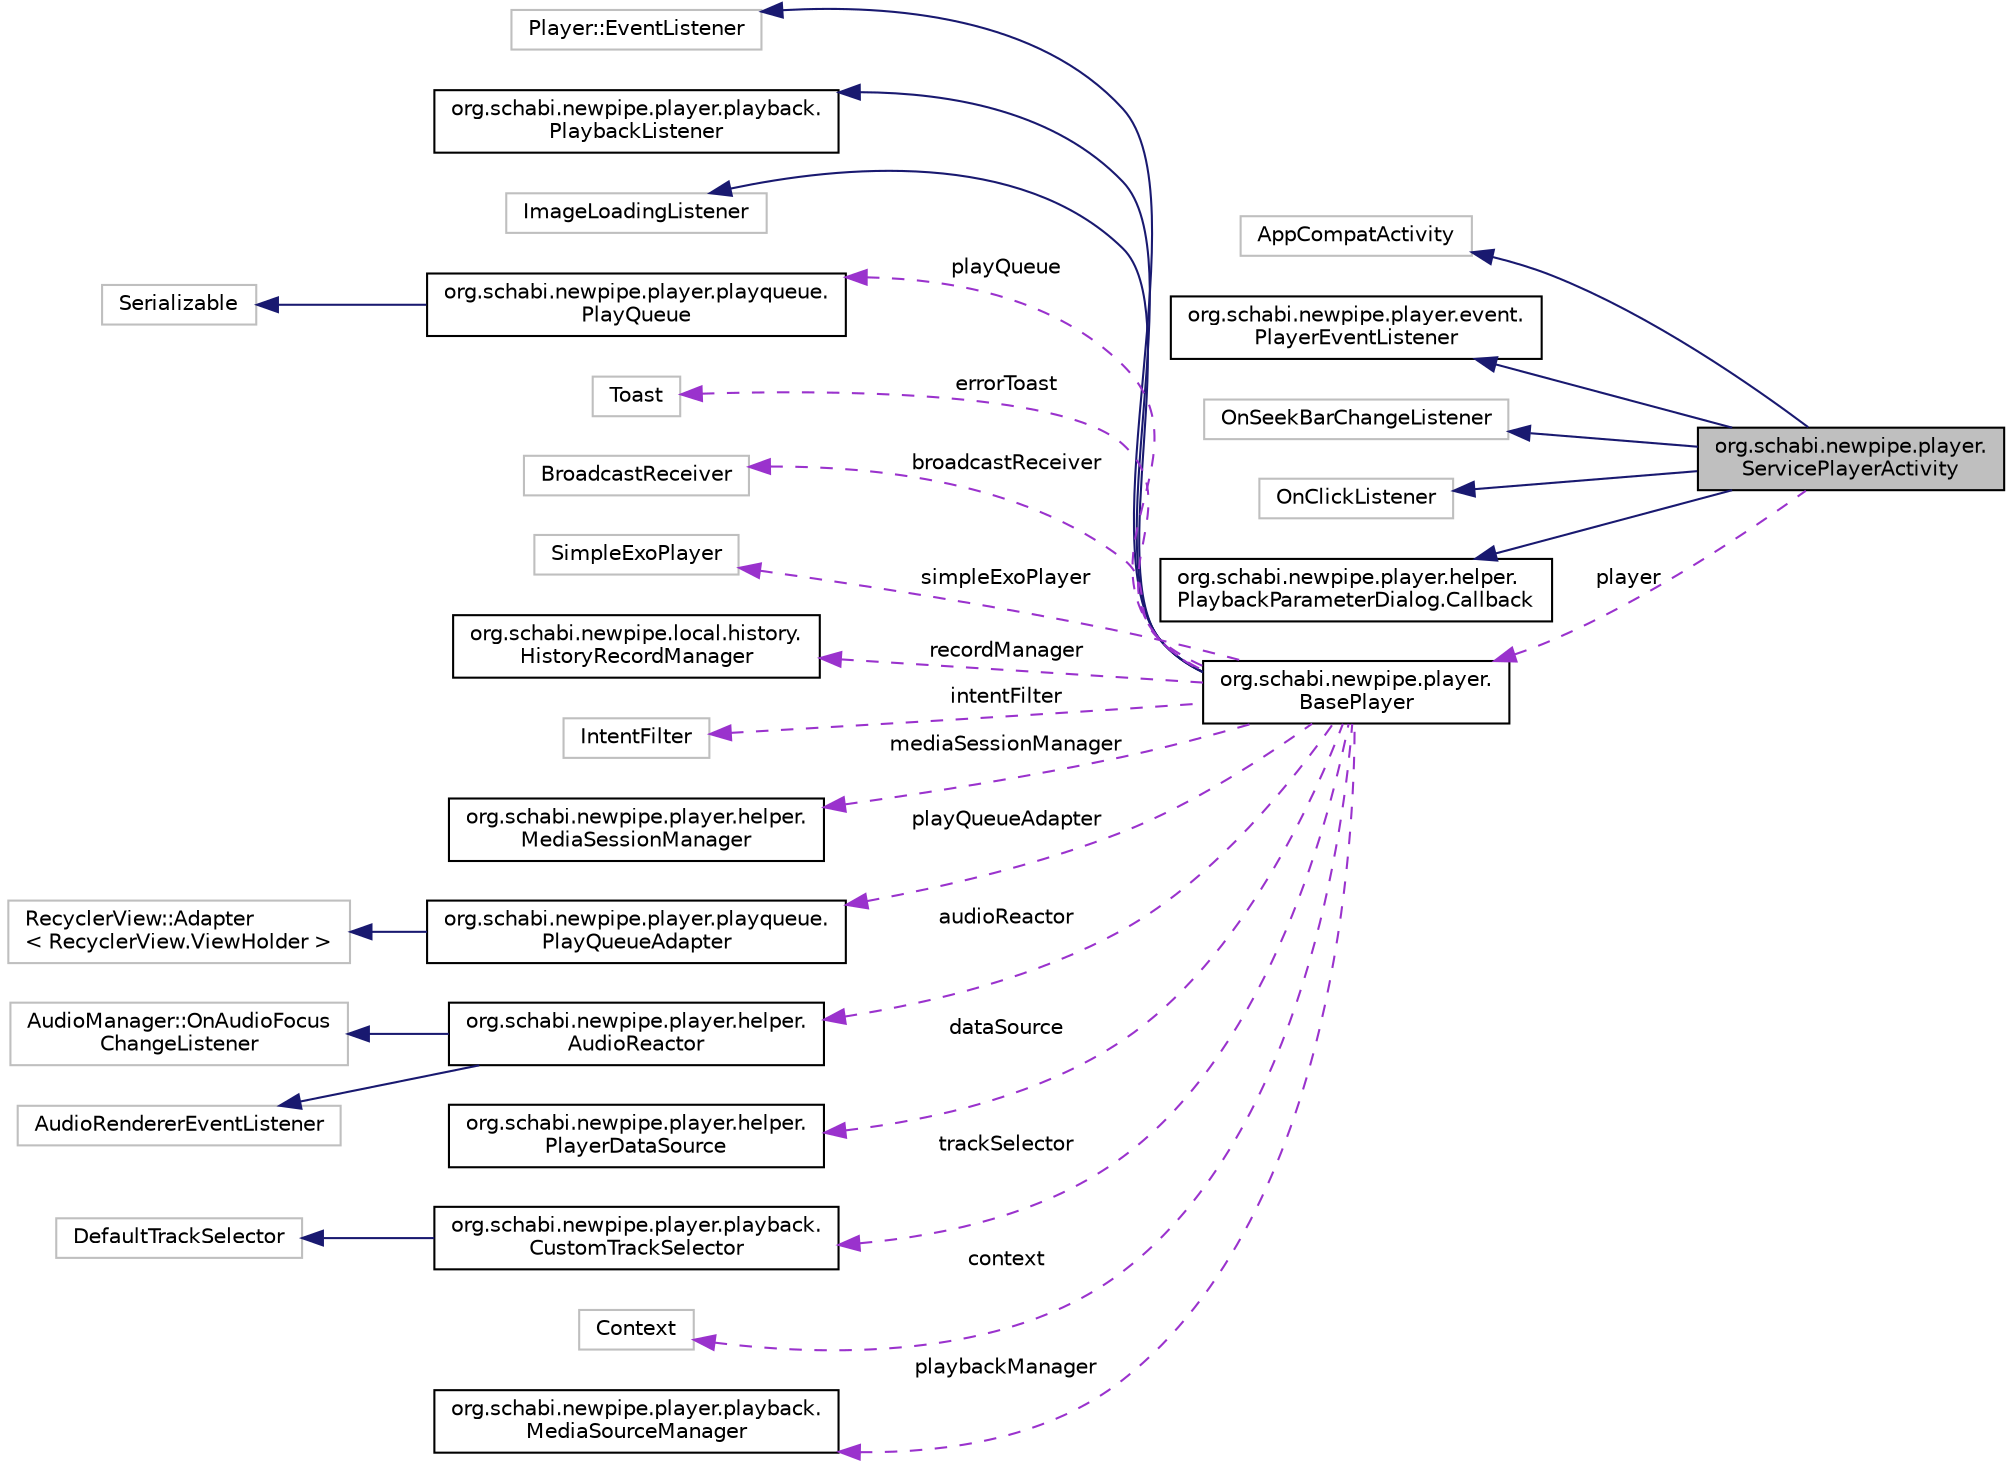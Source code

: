 digraph "org.schabi.newpipe.player.ServicePlayerActivity"
{
 // LATEX_PDF_SIZE
  edge [fontname="Helvetica",fontsize="10",labelfontname="Helvetica",labelfontsize="10"];
  node [fontname="Helvetica",fontsize="10",shape=record];
  rankdir="LR";
  Node8 [label="org.schabi.newpipe.player.\lServicePlayerActivity",height=0.2,width=0.4,color="black", fillcolor="grey75", style="filled", fontcolor="black",tooltip=" "];
  Node9 -> Node8 [dir="back",color="midnightblue",fontsize="10",style="solid",fontname="Helvetica"];
  Node9 [label="AppCompatActivity",height=0.2,width=0.4,color="grey75", fillcolor="white", style="filled",tooltip=" "];
  Node10 -> Node8 [dir="back",color="midnightblue",fontsize="10",style="solid",fontname="Helvetica"];
  Node10 [label="org.schabi.newpipe.player.event.\lPlayerEventListener",height=0.2,width=0.4,color="black", fillcolor="white", style="filled",URL="$interfaceorg_1_1schabi_1_1newpipe_1_1player_1_1event_1_1_player_event_listener.html",tooltip=" "];
  Node11 -> Node8 [dir="back",color="midnightblue",fontsize="10",style="solid",fontname="Helvetica"];
  Node11 [label="OnSeekBarChangeListener",height=0.2,width=0.4,color="grey75", fillcolor="white", style="filled",tooltip=" "];
  Node12 -> Node8 [dir="back",color="midnightblue",fontsize="10",style="solid",fontname="Helvetica"];
  Node12 [label="OnClickListener",height=0.2,width=0.4,color="grey75", fillcolor="white", style="filled",tooltip=" "];
  Node13 -> Node8 [dir="back",color="midnightblue",fontsize="10",style="solid",fontname="Helvetica"];
  Node13 [label="org.schabi.newpipe.player.helper.\lPlaybackParameterDialog.Callback",height=0.2,width=0.4,color="black", fillcolor="white", style="filled",URL="$interfaceorg_1_1schabi_1_1newpipe_1_1player_1_1helper_1_1_playback_parameter_dialog_1_1_callback.html",tooltip=" "];
  Node14 -> Node8 [dir="back",color="darkorchid3",fontsize="10",style="dashed",label=" player" ,fontname="Helvetica"];
  Node14 [label="org.schabi.newpipe.player.\lBasePlayer",height=0.2,width=0.4,color="black", fillcolor="white", style="filled",URL="$classorg_1_1schabi_1_1newpipe_1_1player_1_1_base_player.html",tooltip=" "];
  Node15 -> Node14 [dir="back",color="midnightblue",fontsize="10",style="solid",fontname="Helvetica"];
  Node15 [label="Player::EventListener",height=0.2,width=0.4,color="grey75", fillcolor="white", style="filled",tooltip=" "];
  Node16 -> Node14 [dir="back",color="midnightblue",fontsize="10",style="solid",fontname="Helvetica"];
  Node16 [label="org.schabi.newpipe.player.playback.\lPlaybackListener",height=0.2,width=0.4,color="black", fillcolor="white", style="filled",URL="$interfaceorg_1_1schabi_1_1newpipe_1_1player_1_1playback_1_1_playback_listener.html",tooltip=" "];
  Node17 -> Node14 [dir="back",color="midnightblue",fontsize="10",style="solid",fontname="Helvetica"];
  Node17 [label="ImageLoadingListener",height=0.2,width=0.4,color="grey75", fillcolor="white", style="filled",tooltip=" "];
  Node18 -> Node14 [dir="back",color="darkorchid3",fontsize="10",style="dashed",label=" playQueue" ,fontname="Helvetica"];
  Node18 [label="org.schabi.newpipe.player.playqueue.\lPlayQueue",height=0.2,width=0.4,color="black", fillcolor="white", style="filled",URL="$classorg_1_1schabi_1_1newpipe_1_1player_1_1playqueue_1_1_play_queue.html",tooltip=" "];
  Node19 -> Node18 [dir="back",color="midnightblue",fontsize="10",style="solid",fontname="Helvetica"];
  Node19 [label="Serializable",height=0.2,width=0.4,color="grey75", fillcolor="white", style="filled",tooltip=" "];
  Node20 -> Node14 [dir="back",color="darkorchid3",fontsize="10",style="dashed",label=" errorToast" ,fontname="Helvetica"];
  Node20 [label="Toast",height=0.2,width=0.4,color="grey75", fillcolor="white", style="filled",tooltip=" "];
  Node21 -> Node14 [dir="back",color="darkorchid3",fontsize="10",style="dashed",label=" broadcastReceiver" ,fontname="Helvetica"];
  Node21 [label="BroadcastReceiver",height=0.2,width=0.4,color="grey75", fillcolor="white", style="filled",tooltip=" "];
  Node22 -> Node14 [dir="back",color="darkorchid3",fontsize="10",style="dashed",label=" simpleExoPlayer" ,fontname="Helvetica"];
  Node22 [label="SimpleExoPlayer",height=0.2,width=0.4,color="grey75", fillcolor="white", style="filled",tooltip=" "];
  Node23 -> Node14 [dir="back",color="darkorchid3",fontsize="10",style="dashed",label=" recordManager" ,fontname="Helvetica"];
  Node23 [label="org.schabi.newpipe.local.history.\lHistoryRecordManager",height=0.2,width=0.4,color="black", fillcolor="white", style="filled",URL="$classorg_1_1schabi_1_1newpipe_1_1local_1_1history_1_1_history_record_manager.html",tooltip=" "];
  Node24 -> Node14 [dir="back",color="darkorchid3",fontsize="10",style="dashed",label=" intentFilter" ,fontname="Helvetica"];
  Node24 [label="IntentFilter",height=0.2,width=0.4,color="grey75", fillcolor="white", style="filled",tooltip=" "];
  Node25 -> Node14 [dir="back",color="darkorchid3",fontsize="10",style="dashed",label=" mediaSessionManager" ,fontname="Helvetica"];
  Node25 [label="org.schabi.newpipe.player.helper.\lMediaSessionManager",height=0.2,width=0.4,color="black", fillcolor="white", style="filled",URL="$classorg_1_1schabi_1_1newpipe_1_1player_1_1helper_1_1_media_session_manager.html",tooltip=" "];
  Node26 -> Node14 [dir="back",color="darkorchid3",fontsize="10",style="dashed",label=" playQueueAdapter" ,fontname="Helvetica"];
  Node26 [label="org.schabi.newpipe.player.playqueue.\lPlayQueueAdapter",height=0.2,width=0.4,color="black", fillcolor="white", style="filled",URL="$classorg_1_1schabi_1_1newpipe_1_1player_1_1playqueue_1_1_play_queue_adapter.html",tooltip=" "];
  Node27 -> Node26 [dir="back",color="midnightblue",fontsize="10",style="solid",fontname="Helvetica"];
  Node27 [label="RecyclerView::Adapter\l\< RecyclerView.ViewHolder \>",height=0.2,width=0.4,color="grey75", fillcolor="white", style="filled",tooltip=" "];
  Node28 -> Node14 [dir="back",color="darkorchid3",fontsize="10",style="dashed",label=" audioReactor" ,fontname="Helvetica"];
  Node28 [label="org.schabi.newpipe.player.helper.\lAudioReactor",height=0.2,width=0.4,color="black", fillcolor="white", style="filled",URL="$classorg_1_1schabi_1_1newpipe_1_1player_1_1helper_1_1_audio_reactor.html",tooltip=" "];
  Node29 -> Node28 [dir="back",color="midnightblue",fontsize="10",style="solid",fontname="Helvetica"];
  Node29 [label="AudioManager::OnAudioFocus\lChangeListener",height=0.2,width=0.4,color="grey75", fillcolor="white", style="filled",tooltip=" "];
  Node30 -> Node28 [dir="back",color="midnightblue",fontsize="10",style="solid",fontname="Helvetica"];
  Node30 [label="AudioRendererEventListener",height=0.2,width=0.4,color="grey75", fillcolor="white", style="filled",tooltip=" "];
  Node31 -> Node14 [dir="back",color="darkorchid3",fontsize="10",style="dashed",label=" dataSource" ,fontname="Helvetica"];
  Node31 [label="org.schabi.newpipe.player.helper.\lPlayerDataSource",height=0.2,width=0.4,color="black", fillcolor="white", style="filled",URL="$classorg_1_1schabi_1_1newpipe_1_1player_1_1helper_1_1_player_data_source.html",tooltip=" "];
  Node32 -> Node14 [dir="back",color="darkorchid3",fontsize="10",style="dashed",label=" trackSelector" ,fontname="Helvetica"];
  Node32 [label="org.schabi.newpipe.player.playback.\lCustomTrackSelector",height=0.2,width=0.4,color="black", fillcolor="white", style="filled",URL="$classorg_1_1schabi_1_1newpipe_1_1player_1_1playback_1_1_custom_track_selector.html",tooltip=" "];
  Node33 -> Node32 [dir="back",color="midnightblue",fontsize="10",style="solid",fontname="Helvetica"];
  Node33 [label="DefaultTrackSelector",height=0.2,width=0.4,color="grey75", fillcolor="white", style="filled",tooltip=" "];
  Node34 -> Node14 [dir="back",color="darkorchid3",fontsize="10",style="dashed",label=" context" ,fontname="Helvetica"];
  Node34 [label="Context",height=0.2,width=0.4,color="grey75", fillcolor="white", style="filled",tooltip=" "];
  Node35 -> Node14 [dir="back",color="darkorchid3",fontsize="10",style="dashed",label=" playbackManager" ,fontname="Helvetica"];
  Node35 [label="org.schabi.newpipe.player.playback.\lMediaSourceManager",height=0.2,width=0.4,color="black", fillcolor="white", style="filled",URL="$classorg_1_1schabi_1_1newpipe_1_1player_1_1playback_1_1_media_source_manager.html",tooltip=" "];
}
